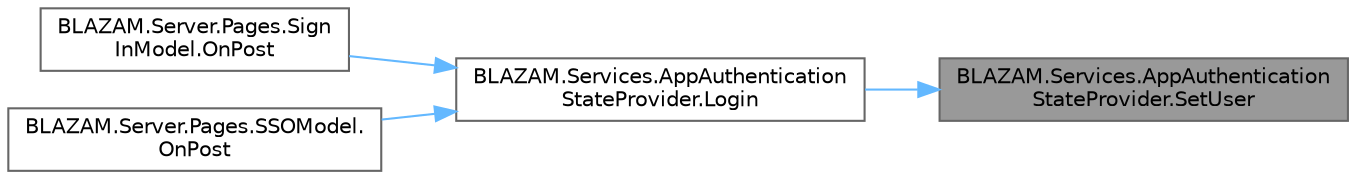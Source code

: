 digraph "BLAZAM.Services.AppAuthenticationStateProvider.SetUser"
{
 // LATEX_PDF_SIZE
  bgcolor="transparent";
  edge [fontname=Helvetica,fontsize=10,labelfontname=Helvetica,labelfontsize=10];
  node [fontname=Helvetica,fontsize=10,shape=box,height=0.2,width=0.4];
  rankdir="RL";
  Node1 [id="Node000001",label="BLAZAM.Services.AppAuthentication\lStateProvider.SetUser",height=0.2,width=0.4,color="gray40", fillcolor="grey60", style="filled", fontcolor="black",tooltip="Sets the User AuthenticationState in the AuthenticationProvider."];
  Node1 -> Node2 [id="edge1_Node000001_Node000002",dir="back",color="steelblue1",style="solid",tooltip=" "];
  Node2 [id="Node000002",label="BLAZAM.Services.AppAuthentication\lStateProvider.Login",height=0.2,width=0.4,color="grey40", fillcolor="white", style="filled",URL="$class_b_l_a_z_a_m_1_1_services_1_1_app_authentication_state_provider.html#a3de5a65e4113700b2ee408d9ea573be3",tooltip="Processes a login request."];
  Node2 -> Node3 [id="edge2_Node000002_Node000003",dir="back",color="steelblue1",style="solid",tooltip=" "];
  Node3 [id="Node000003",label="BLAZAM.Server.Pages.Sign\lInModel.OnPost",height=0.2,width=0.4,color="grey40", fillcolor="white", style="filled",URL="$class_b_l_a_z_a_m_1_1_server_1_1_pages_1_1_sign_in_model.html#a24e38a81314c50b56421376611c211d8",tooltip="The authentication endpoint for web clients."];
  Node2 -> Node4 [id="edge3_Node000002_Node000004",dir="back",color="steelblue1",style="solid",tooltip=" "];
  Node4 [id="Node000004",label="BLAZAM.Server.Pages.SSOModel.\lOnPost",height=0.2,width=0.4,color="grey40", fillcolor="white", style="filled",URL="$class_b_l_a_z_a_m_1_1_server_1_1_pages_1_1_s_s_o_model.html#a31d3316ff2e31812cb06c1e4ddac955a",tooltip="The authentication endpoint for web clients."];
}
